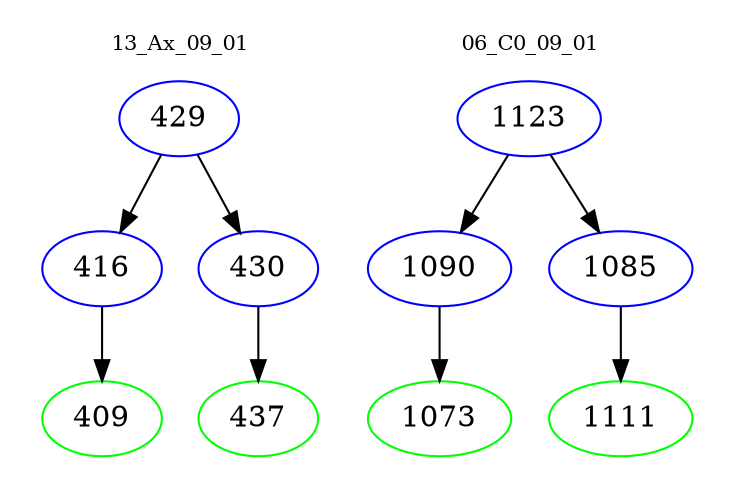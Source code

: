 digraph{
subgraph cluster_0 {
color = white
label = "13_Ax_09_01";
fontsize=10;
T0_429 [label="429", color="blue"]
T0_429 -> T0_416 [color="black"]
T0_416 [label="416", color="blue"]
T0_416 -> T0_409 [color="black"]
T0_409 [label="409", color="green"]
T0_429 -> T0_430 [color="black"]
T0_430 [label="430", color="blue"]
T0_430 -> T0_437 [color="black"]
T0_437 [label="437", color="green"]
}
subgraph cluster_1 {
color = white
label = "06_C0_09_01";
fontsize=10;
T1_1123 [label="1123", color="blue"]
T1_1123 -> T1_1090 [color="black"]
T1_1090 [label="1090", color="blue"]
T1_1090 -> T1_1073 [color="black"]
T1_1073 [label="1073", color="green"]
T1_1123 -> T1_1085 [color="black"]
T1_1085 [label="1085", color="blue"]
T1_1085 -> T1_1111 [color="black"]
T1_1111 [label="1111", color="green"]
}
}
